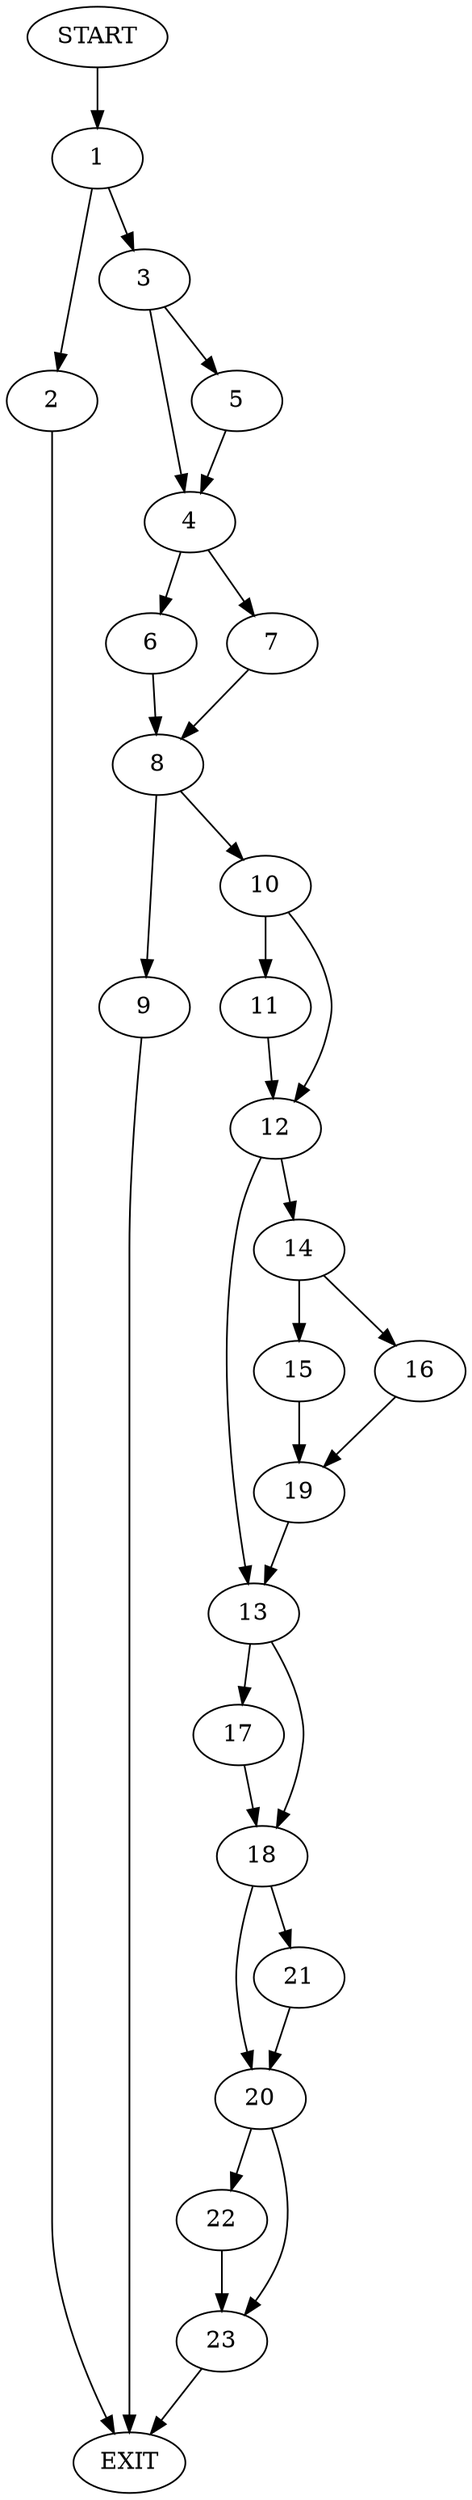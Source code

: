 digraph {
0 [label="START"]
24 [label="EXIT"]
0 -> 1
1 -> 2
1 -> 3
2 -> 24
3 -> 4
3 -> 5
4 -> 6
4 -> 7
5 -> 4
7 -> 8
6 -> 8
8 -> 9
8 -> 10
9 -> 24
10 -> 11
10 -> 12
12 -> 13
12 -> 14
11 -> 12
14 -> 15
14 -> 16
13 -> 17
13 -> 18
15 -> 19
16 -> 19
19 -> 13
18 -> 20
18 -> 21
17 -> 18
21 -> 20
20 -> 22
20 -> 23
22 -> 23
23 -> 24
}
